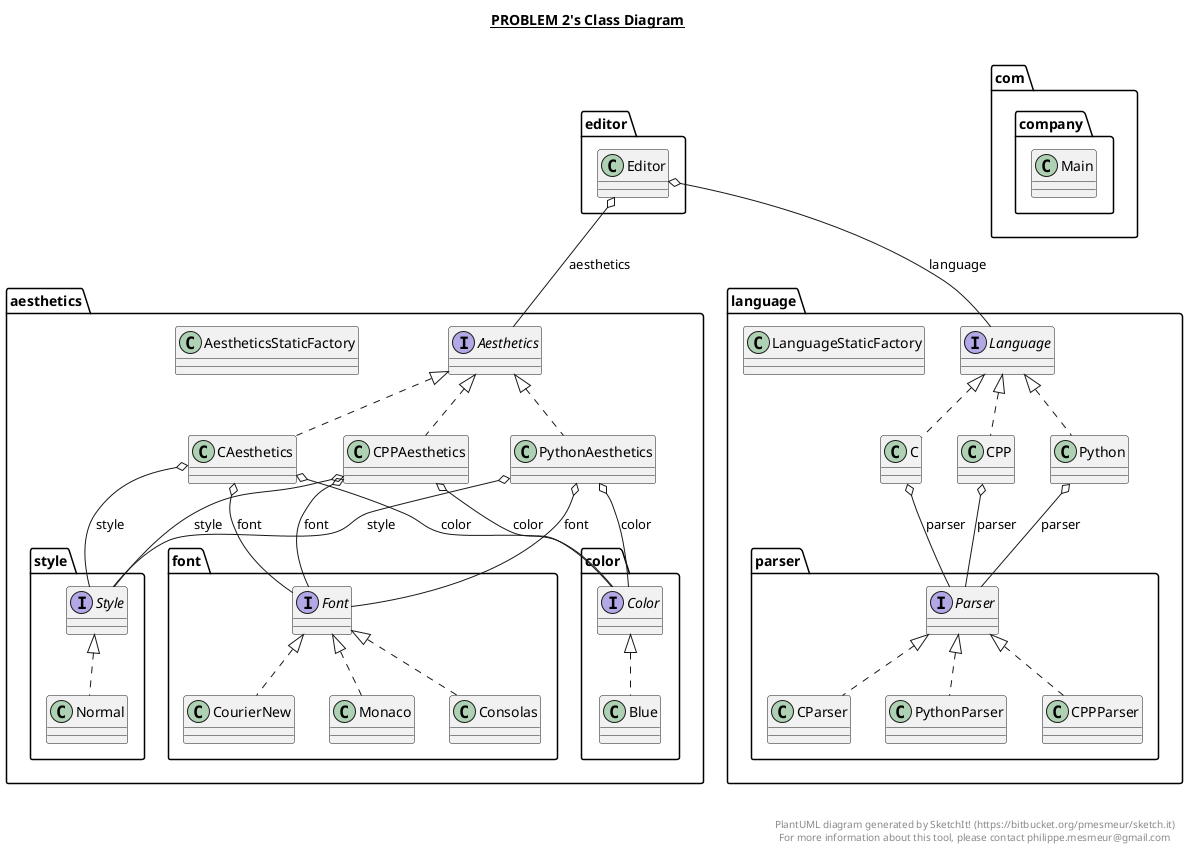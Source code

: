 @startuml

title __PROBLEM 2's Class Diagram__\n

  namespace aesthetics {
    interface aesthetics.Aesthetics {
    }
  }
  

  namespace aesthetics {
    class aesthetics.AestheticsStaticFactory {
    }
  }
  

  namespace aesthetics {
    class aesthetics.CAesthetics {
    }
  }
  

  namespace aesthetics {
    class aesthetics.CPPAesthetics {
    }
  }
  

  namespace aesthetics {
    class aesthetics.PythonAesthetics {
    }
  }
  

  namespace aesthetics {
    namespace color {
      class aesthetics.color.Blue {
      }
    }
  }
  

  namespace aesthetics {
    namespace color {
      interface aesthetics.color.Color {
      }
    }
  }
  

  namespace aesthetics {
    namespace font {
      class aesthetics.font.Consolas {
      }
    }
  }
  

  namespace aesthetics {
    namespace font {
      class aesthetics.font.CourierNew {
      }
    }
  }
  

  namespace aesthetics {
    namespace font {
      interface aesthetics.font.Font {
      }
    }
  }
  

  namespace aesthetics {
    namespace font {
      class aesthetics.font.Monaco {
      }
    }
  }
  

  namespace aesthetics {
    namespace style {
      class aesthetics.style.Normal {
      }
    }
  }
  

  namespace aesthetics {
    namespace style {
      interface aesthetics.style.Style {
      }
    }
  }
  

  namespace com.company {
    class com.company.Main {
    }
  }
  

  namespace editor {
    class editor.Editor {
    }
  }
  

  namespace language {
    class language.C {
    }
  }
  

  namespace language {
    class language.CPP {
    }
  }
  

  namespace language {
    interface language.Language {
    }
  }
  

  namespace language {
    class language.LanguageStaticFactory {
    }
  }
  

  namespace language {
    class language.Python {
    }
  }
  

  namespace language {
    namespace parser {
      class language.parser.CPPParser {
      }
    }
  }
  

  namespace language {
    namespace parser {
      class language.parser.CParser {
      }
    }
  }
  

  namespace language {
    namespace parser {
      interface language.parser.Parser {
      }
    }
  }
  

  namespace language {
    namespace parser {
      class language.parser.PythonParser {
      }
    }
  }
  

  aesthetics.CAesthetics .up.|> aesthetics.Aesthetics
  aesthetics.CAesthetics o-- aesthetics.color.Color : color
  aesthetics.CAesthetics o-- aesthetics.font.Font : font
  aesthetics.CAesthetics o-- aesthetics.style.Style : style
  aesthetics.CPPAesthetics .up.|> aesthetics.Aesthetics
  aesthetics.CPPAesthetics o-- aesthetics.color.Color : color
  aesthetics.CPPAesthetics o-- aesthetics.font.Font : font
  aesthetics.CPPAesthetics o-- aesthetics.style.Style : style
  aesthetics.PythonAesthetics .up.|> aesthetics.Aesthetics
  aesthetics.PythonAesthetics o-- aesthetics.color.Color : color
  aesthetics.PythonAesthetics o-- aesthetics.font.Font : font
  aesthetics.PythonAesthetics o-- aesthetics.style.Style : style
  aesthetics.color.Blue .up.|> aesthetics.color.Color
  aesthetics.font.Consolas .up.|> aesthetics.font.Font
  aesthetics.font.CourierNew .up.|> aesthetics.font.Font
  aesthetics.font.Monaco .up.|> aesthetics.font.Font
  aesthetics.style.Normal .up.|> aesthetics.style.Style
  editor.Editor o-- aesthetics.Aesthetics : aesthetics
  editor.Editor o-- language.Language : language
  language.C .up.|> language.Language
  language.C o-- language.parser.Parser : parser
  language.CPP .up.|> language.Language
  language.CPP o-- language.parser.Parser : parser
  language.Python .up.|> language.Language
  language.Python o-- language.parser.Parser : parser
  language.parser.CPPParser .up.|> language.parser.Parser
  language.parser.CParser .up.|> language.parser.Parser
  language.parser.PythonParser .up.|> language.parser.Parser


right footer


PlantUML diagram generated by SketchIt! (https://bitbucket.org/pmesmeur/sketch.it)
For more information about this tool, please contact philippe.mesmeur@gmail.com
endfooter

@enduml
